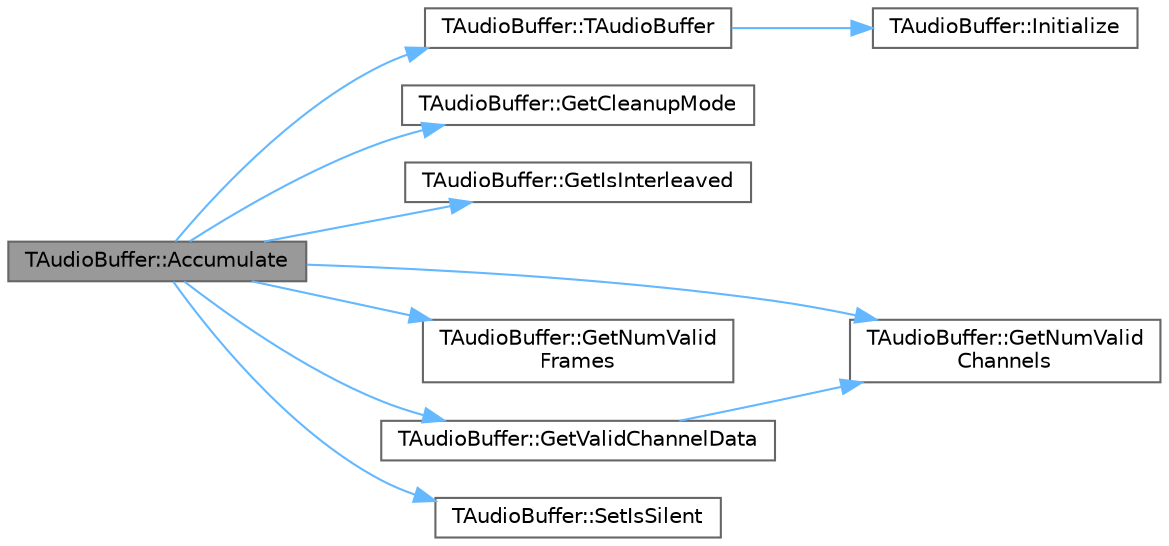 digraph "TAudioBuffer::Accumulate"
{
 // INTERACTIVE_SVG=YES
 // LATEX_PDF_SIZE
  bgcolor="transparent";
  edge [fontname=Helvetica,fontsize=10,labelfontname=Helvetica,labelfontsize=10];
  node [fontname=Helvetica,fontsize=10,shape=box,height=0.2,width=0.4];
  rankdir="LR";
  Node1 [id="Node000001",label="TAudioBuffer::Accumulate",height=0.2,width=0.4,color="gray40", fillcolor="grey60", style="filled", fontcolor="black",tooltip=" "];
  Node1 -> Node2 [id="edge1_Node000001_Node000002",color="steelblue1",style="solid",tooltip=" "];
  Node2 [id="Node000002",label="TAudioBuffer::TAudioBuffer",height=0.2,width=0.4,color="grey40", fillcolor="white", style="filled",URL="$d6/d2f/classTAudioBuffer.html#abb6e778905a09d3eefc4f70ccbdc06f7",tooltip=" "];
  Node2 -> Node3 [id="edge2_Node000002_Node000003",color="steelblue1",style="solid",tooltip=" "];
  Node3 [id="Node000003",label="TAudioBuffer::Initialize",height=0.2,width=0.4,color="grey40", fillcolor="white", style="filled",URL="$d6/d2f/classTAudioBuffer.html#a26d08e02d7c63facb9b6a0126f59901e",tooltip=" "];
  Node1 -> Node4 [id="edge3_Node000001_Node000004",color="steelblue1",style="solid",tooltip=" "];
  Node4 [id="Node000004",label="TAudioBuffer::GetCleanupMode",height=0.2,width=0.4,color="grey40", fillcolor="white", style="filled",URL="$d6/d2f/classTAudioBuffer.html#a016c2e50c2f22a22b26c4adb0b3adc1d",tooltip=" "];
  Node1 -> Node5 [id="edge4_Node000001_Node000005",color="steelblue1",style="solid",tooltip=" "];
  Node5 [id="Node000005",label="TAudioBuffer::GetIsInterleaved",height=0.2,width=0.4,color="grey40", fillcolor="white", style="filled",URL="$d6/d2f/classTAudioBuffer.html#ab1f4aea221d2927673dd450372cbfcee",tooltip=" "];
  Node1 -> Node6 [id="edge5_Node000001_Node000006",color="steelblue1",style="solid",tooltip=" "];
  Node6 [id="Node000006",label="TAudioBuffer::GetNumValid\lChannels",height=0.2,width=0.4,color="grey40", fillcolor="white", style="filled",URL="$d6/d2f/classTAudioBuffer.html#a1d2258a6393f686bc0f36e42e5a8bdae",tooltip=" "];
  Node1 -> Node7 [id="edge6_Node000001_Node000007",color="steelblue1",style="solid",tooltip=" "];
  Node7 [id="Node000007",label="TAudioBuffer::GetNumValid\lFrames",height=0.2,width=0.4,color="grey40", fillcolor="white", style="filled",URL="$d6/d2f/classTAudioBuffer.html#a579b02531574350f644f94c290300354",tooltip=" "];
  Node1 -> Node8 [id="edge7_Node000001_Node000008",color="steelblue1",style="solid",tooltip=" "];
  Node8 [id="Node000008",label="TAudioBuffer::GetValidChannelData",height=0.2,width=0.4,color="grey40", fillcolor="white", style="filled",URL="$d6/d2f/classTAudioBuffer.html#aef6fd7f77027a788dd2b8ca1fb5f87db",tooltip=" "];
  Node8 -> Node6 [id="edge8_Node000008_Node000006",color="steelblue1",style="solid",tooltip=" "];
  Node1 -> Node9 [id="edge9_Node000001_Node000009",color="steelblue1",style="solid",tooltip=" "];
  Node9 [id="Node000009",label="TAudioBuffer::SetIsSilent",height=0.2,width=0.4,color="grey40", fillcolor="white", style="filled",URL="$d6/d2f/classTAudioBuffer.html#a0a840322269f75825f0396172290d9da",tooltip=" "];
}
